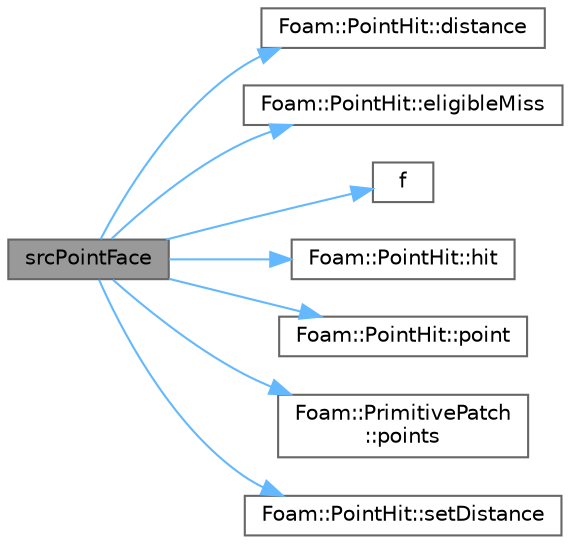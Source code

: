 digraph "srcPointFace"
{
 // LATEX_PDF_SIZE
  bgcolor="transparent";
  edge [fontname=Helvetica,fontsize=10,labelfontname=Helvetica,labelfontsize=10];
  node [fontname=Helvetica,fontsize=10,shape=box,height=0.2,width=0.4];
  rankdir="LR";
  Node1 [id="Node000001",label="srcPointFace",height=0.2,width=0.4,color="gray40", fillcolor="grey60", style="filled", fontcolor="black",tooltip=" "];
  Node1 -> Node2 [id="edge1_Node000001_Node000002",color="steelblue1",style="solid",tooltip=" "];
  Node2 [id="Node000002",label="Foam::PointHit::distance",height=0.2,width=0.4,color="grey40", fillcolor="white", style="filled",URL="$classFoam_1_1PointHit.html#a3db2a44e27883ceb2fdb212fc3b50815",tooltip=" "];
  Node1 -> Node3 [id="edge2_Node000001_Node000003",color="steelblue1",style="solid",tooltip=" "];
  Node3 [id="Node000003",label="Foam::PointHit::eligibleMiss",height=0.2,width=0.4,color="grey40", fillcolor="white", style="filled",URL="$classFoam_1_1PointHit.html#a1f457ece8e13a06956df9fd3a1d4db7c",tooltip=" "];
  Node1 -> Node4 [id="edge3_Node000001_Node000004",color="steelblue1",style="solid",tooltip=" "];
  Node4 [id="Node000004",label="f",height=0.2,width=0.4,color="grey40", fillcolor="white", style="filled",URL="$readKivaGrid_8H.html#a888be93833ac7a23170555c69c690288",tooltip=" "];
  Node1 -> Node5 [id="edge4_Node000001_Node000005",color="steelblue1",style="solid",tooltip=" "];
  Node5 [id="Node000005",label="Foam::PointHit::hit",height=0.2,width=0.4,color="grey40", fillcolor="white", style="filled",URL="$classFoam_1_1PointHit.html#a962a79dda5456b65538fa10bba8f34cd",tooltip=" "];
  Node1 -> Node6 [id="edge5_Node000001_Node000006",color="steelblue1",style="solid",tooltip=" "];
  Node6 [id="Node000006",label="Foam::PointHit::point",height=0.2,width=0.4,color="grey40", fillcolor="white", style="filled",URL="$classFoam_1_1PointHit.html#ad64065ec46c7b242df37036830443e63",tooltip=" "];
  Node1 -> Node7 [id="edge6_Node000001_Node000007",color="steelblue1",style="solid",tooltip=" "];
  Node7 [id="Node000007",label="Foam::PrimitivePatch\l::points",height=0.2,width=0.4,color="grey40", fillcolor="white", style="filled",URL="$classFoam_1_1PrimitivePatch.html#a86a3422c0f49e9c5c301abd089cc465a",tooltip=" "];
  Node1 -> Node8 [id="edge7_Node000001_Node000008",color="steelblue1",style="solid",tooltip=" "];
  Node8 [id="Node000008",label="Foam::PointHit::setDistance",height=0.2,width=0.4,color="grey40", fillcolor="white", style="filled",URL="$classFoam_1_1PointHit.html#a7d6d5a7cd1e5216189ae305b8e61123a",tooltip=" "];
}

